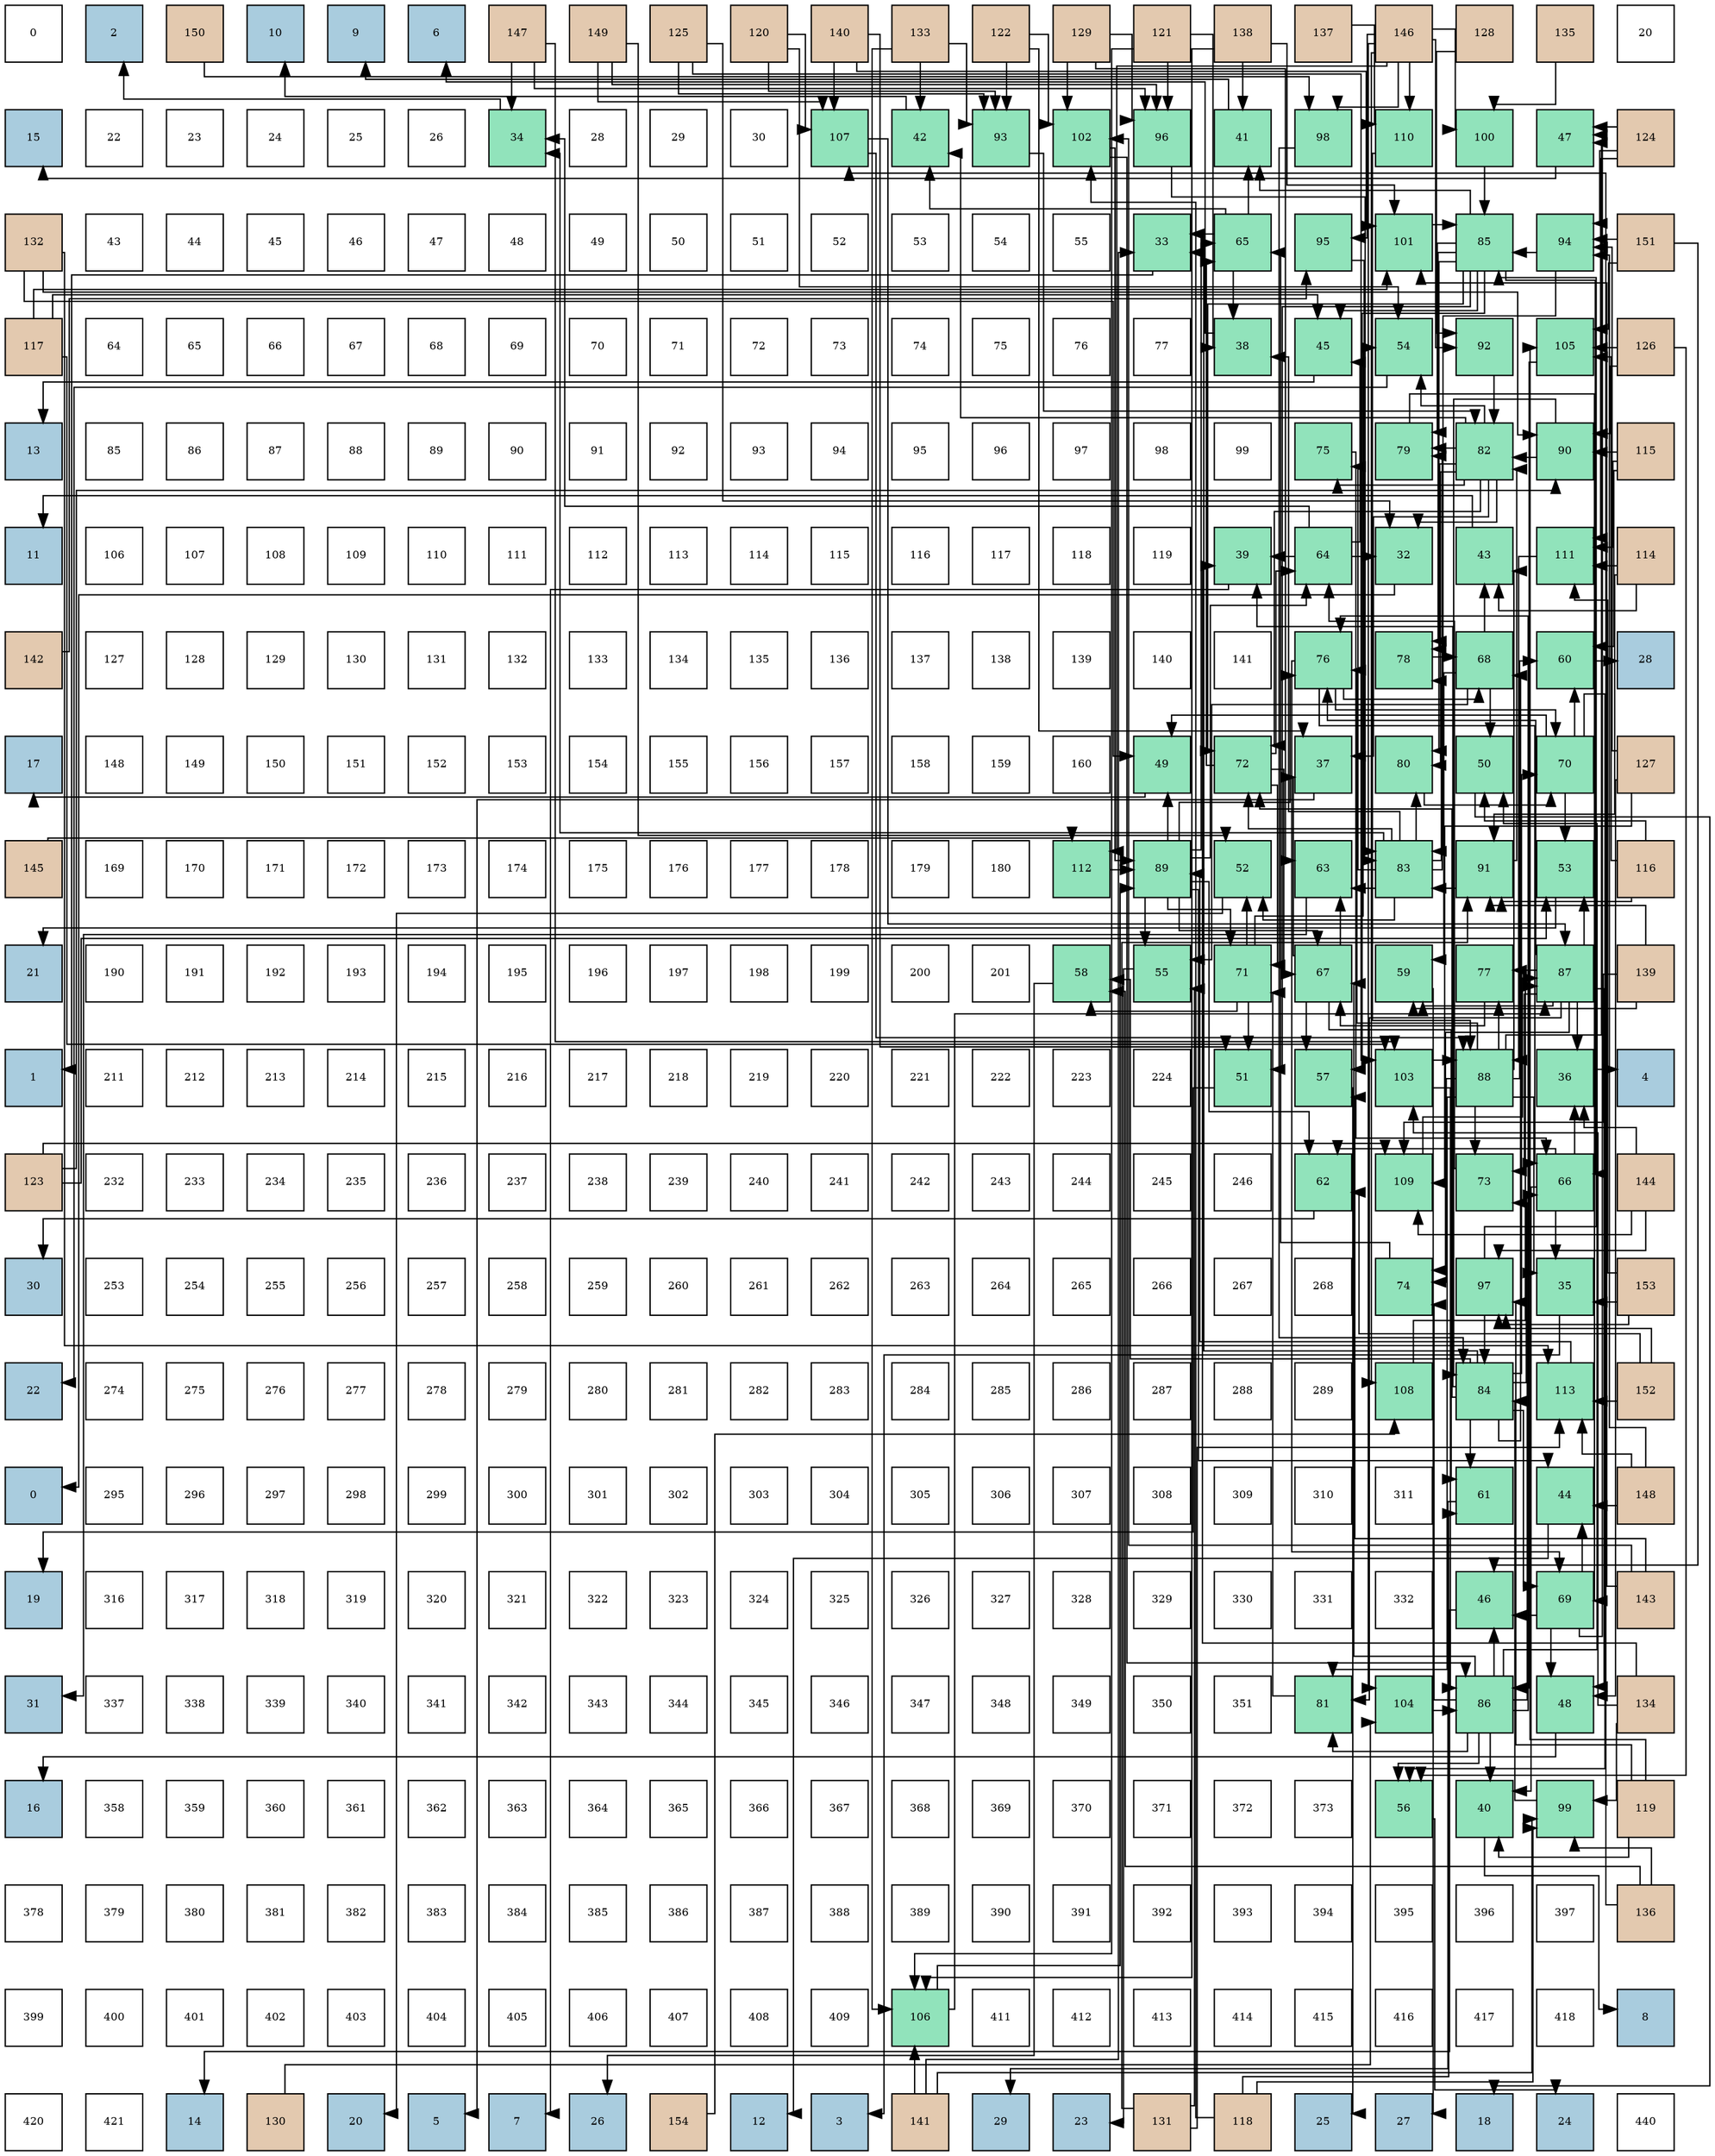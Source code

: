 digraph layout{
 rankdir=TB;
 splines=ortho;
 node [style=filled shape=square fixedsize=true width=0.6];
0[label="0", fontsize=8, fillcolor="#ffffff"];
1[label="2", fontsize=8, fillcolor="#a9ccde"];
2[label="150", fontsize=8, fillcolor="#e3c9af"];
3[label="10", fontsize=8, fillcolor="#a9ccde"];
4[label="9", fontsize=8, fillcolor="#a9ccde"];
5[label="6", fontsize=8, fillcolor="#a9ccde"];
6[label="147", fontsize=8, fillcolor="#e3c9af"];
7[label="149", fontsize=8, fillcolor="#e3c9af"];
8[label="125", fontsize=8, fillcolor="#e3c9af"];
9[label="120", fontsize=8, fillcolor="#e3c9af"];
10[label="140", fontsize=8, fillcolor="#e3c9af"];
11[label="133", fontsize=8, fillcolor="#e3c9af"];
12[label="122", fontsize=8, fillcolor="#e3c9af"];
13[label="129", fontsize=8, fillcolor="#e3c9af"];
14[label="121", fontsize=8, fillcolor="#e3c9af"];
15[label="138", fontsize=8, fillcolor="#e3c9af"];
16[label="137", fontsize=8, fillcolor="#e3c9af"];
17[label="146", fontsize=8, fillcolor="#e3c9af"];
18[label="128", fontsize=8, fillcolor="#e3c9af"];
19[label="135", fontsize=8, fillcolor="#e3c9af"];
20[label="20", fontsize=8, fillcolor="#ffffff"];
21[label="15", fontsize=8, fillcolor="#a9ccde"];
22[label="22", fontsize=8, fillcolor="#ffffff"];
23[label="23", fontsize=8, fillcolor="#ffffff"];
24[label="24", fontsize=8, fillcolor="#ffffff"];
25[label="25", fontsize=8, fillcolor="#ffffff"];
26[label="26", fontsize=8, fillcolor="#ffffff"];
27[label="34", fontsize=8, fillcolor="#91e3bb"];
28[label="28", fontsize=8, fillcolor="#ffffff"];
29[label="29", fontsize=8, fillcolor="#ffffff"];
30[label="30", fontsize=8, fillcolor="#ffffff"];
31[label="107", fontsize=8, fillcolor="#91e3bb"];
32[label="42", fontsize=8, fillcolor="#91e3bb"];
33[label="93", fontsize=8, fillcolor="#91e3bb"];
34[label="102", fontsize=8, fillcolor="#91e3bb"];
35[label="96", fontsize=8, fillcolor="#91e3bb"];
36[label="41", fontsize=8, fillcolor="#91e3bb"];
37[label="98", fontsize=8, fillcolor="#91e3bb"];
38[label="110", fontsize=8, fillcolor="#91e3bb"];
39[label="100", fontsize=8, fillcolor="#91e3bb"];
40[label="47", fontsize=8, fillcolor="#91e3bb"];
41[label="124", fontsize=8, fillcolor="#e3c9af"];
42[label="132", fontsize=8, fillcolor="#e3c9af"];
43[label="43", fontsize=8, fillcolor="#ffffff"];
44[label="44", fontsize=8, fillcolor="#ffffff"];
45[label="45", fontsize=8, fillcolor="#ffffff"];
46[label="46", fontsize=8, fillcolor="#ffffff"];
47[label="47", fontsize=8, fillcolor="#ffffff"];
48[label="48", fontsize=8, fillcolor="#ffffff"];
49[label="49", fontsize=8, fillcolor="#ffffff"];
50[label="50", fontsize=8, fillcolor="#ffffff"];
51[label="51", fontsize=8, fillcolor="#ffffff"];
52[label="52", fontsize=8, fillcolor="#ffffff"];
53[label="53", fontsize=8, fillcolor="#ffffff"];
54[label="54", fontsize=8, fillcolor="#ffffff"];
55[label="55", fontsize=8, fillcolor="#ffffff"];
56[label="33", fontsize=8, fillcolor="#91e3bb"];
57[label="65", fontsize=8, fillcolor="#91e3bb"];
58[label="95", fontsize=8, fillcolor="#91e3bb"];
59[label="101", fontsize=8, fillcolor="#91e3bb"];
60[label="85", fontsize=8, fillcolor="#91e3bb"];
61[label="94", fontsize=8, fillcolor="#91e3bb"];
62[label="151", fontsize=8, fillcolor="#e3c9af"];
63[label="117", fontsize=8, fillcolor="#e3c9af"];
64[label="64", fontsize=8, fillcolor="#ffffff"];
65[label="65", fontsize=8, fillcolor="#ffffff"];
66[label="66", fontsize=8, fillcolor="#ffffff"];
67[label="67", fontsize=8, fillcolor="#ffffff"];
68[label="68", fontsize=8, fillcolor="#ffffff"];
69[label="69", fontsize=8, fillcolor="#ffffff"];
70[label="70", fontsize=8, fillcolor="#ffffff"];
71[label="71", fontsize=8, fillcolor="#ffffff"];
72[label="72", fontsize=8, fillcolor="#ffffff"];
73[label="73", fontsize=8, fillcolor="#ffffff"];
74[label="74", fontsize=8, fillcolor="#ffffff"];
75[label="75", fontsize=8, fillcolor="#ffffff"];
76[label="76", fontsize=8, fillcolor="#ffffff"];
77[label="77", fontsize=8, fillcolor="#ffffff"];
78[label="38", fontsize=8, fillcolor="#91e3bb"];
79[label="45", fontsize=8, fillcolor="#91e3bb"];
80[label="54", fontsize=8, fillcolor="#91e3bb"];
81[label="92", fontsize=8, fillcolor="#91e3bb"];
82[label="105", fontsize=8, fillcolor="#91e3bb"];
83[label="126", fontsize=8, fillcolor="#e3c9af"];
84[label="13", fontsize=8, fillcolor="#a9ccde"];
85[label="85", fontsize=8, fillcolor="#ffffff"];
86[label="86", fontsize=8, fillcolor="#ffffff"];
87[label="87", fontsize=8, fillcolor="#ffffff"];
88[label="88", fontsize=8, fillcolor="#ffffff"];
89[label="89", fontsize=8, fillcolor="#ffffff"];
90[label="90", fontsize=8, fillcolor="#ffffff"];
91[label="91", fontsize=8, fillcolor="#ffffff"];
92[label="92", fontsize=8, fillcolor="#ffffff"];
93[label="93", fontsize=8, fillcolor="#ffffff"];
94[label="94", fontsize=8, fillcolor="#ffffff"];
95[label="95", fontsize=8, fillcolor="#ffffff"];
96[label="96", fontsize=8, fillcolor="#ffffff"];
97[label="97", fontsize=8, fillcolor="#ffffff"];
98[label="98", fontsize=8, fillcolor="#ffffff"];
99[label="99", fontsize=8, fillcolor="#ffffff"];
100[label="75", fontsize=8, fillcolor="#91e3bb"];
101[label="79", fontsize=8, fillcolor="#91e3bb"];
102[label="82", fontsize=8, fillcolor="#91e3bb"];
103[label="90", fontsize=8, fillcolor="#91e3bb"];
104[label="115", fontsize=8, fillcolor="#e3c9af"];
105[label="11", fontsize=8, fillcolor="#a9ccde"];
106[label="106", fontsize=8, fillcolor="#ffffff"];
107[label="107", fontsize=8, fillcolor="#ffffff"];
108[label="108", fontsize=8, fillcolor="#ffffff"];
109[label="109", fontsize=8, fillcolor="#ffffff"];
110[label="110", fontsize=8, fillcolor="#ffffff"];
111[label="111", fontsize=8, fillcolor="#ffffff"];
112[label="112", fontsize=8, fillcolor="#ffffff"];
113[label="113", fontsize=8, fillcolor="#ffffff"];
114[label="114", fontsize=8, fillcolor="#ffffff"];
115[label="115", fontsize=8, fillcolor="#ffffff"];
116[label="116", fontsize=8, fillcolor="#ffffff"];
117[label="117", fontsize=8, fillcolor="#ffffff"];
118[label="118", fontsize=8, fillcolor="#ffffff"];
119[label="119", fontsize=8, fillcolor="#ffffff"];
120[label="39", fontsize=8, fillcolor="#91e3bb"];
121[label="64", fontsize=8, fillcolor="#91e3bb"];
122[label="32", fontsize=8, fillcolor="#91e3bb"];
123[label="43", fontsize=8, fillcolor="#91e3bb"];
124[label="111", fontsize=8, fillcolor="#91e3bb"];
125[label="114", fontsize=8, fillcolor="#e3c9af"];
126[label="142", fontsize=8, fillcolor="#e3c9af"];
127[label="127", fontsize=8, fillcolor="#ffffff"];
128[label="128", fontsize=8, fillcolor="#ffffff"];
129[label="129", fontsize=8, fillcolor="#ffffff"];
130[label="130", fontsize=8, fillcolor="#ffffff"];
131[label="131", fontsize=8, fillcolor="#ffffff"];
132[label="132", fontsize=8, fillcolor="#ffffff"];
133[label="133", fontsize=8, fillcolor="#ffffff"];
134[label="134", fontsize=8, fillcolor="#ffffff"];
135[label="135", fontsize=8, fillcolor="#ffffff"];
136[label="136", fontsize=8, fillcolor="#ffffff"];
137[label="137", fontsize=8, fillcolor="#ffffff"];
138[label="138", fontsize=8, fillcolor="#ffffff"];
139[label="139", fontsize=8, fillcolor="#ffffff"];
140[label="140", fontsize=8, fillcolor="#ffffff"];
141[label="141", fontsize=8, fillcolor="#ffffff"];
142[label="76", fontsize=8, fillcolor="#91e3bb"];
143[label="78", fontsize=8, fillcolor="#91e3bb"];
144[label="68", fontsize=8, fillcolor="#91e3bb"];
145[label="60", fontsize=8, fillcolor="#91e3bb"];
146[label="28", fontsize=8, fillcolor="#a9ccde"];
147[label="17", fontsize=8, fillcolor="#a9ccde"];
148[label="148", fontsize=8, fillcolor="#ffffff"];
149[label="149", fontsize=8, fillcolor="#ffffff"];
150[label="150", fontsize=8, fillcolor="#ffffff"];
151[label="151", fontsize=8, fillcolor="#ffffff"];
152[label="152", fontsize=8, fillcolor="#ffffff"];
153[label="153", fontsize=8, fillcolor="#ffffff"];
154[label="154", fontsize=8, fillcolor="#ffffff"];
155[label="155", fontsize=8, fillcolor="#ffffff"];
156[label="156", fontsize=8, fillcolor="#ffffff"];
157[label="157", fontsize=8, fillcolor="#ffffff"];
158[label="158", fontsize=8, fillcolor="#ffffff"];
159[label="159", fontsize=8, fillcolor="#ffffff"];
160[label="160", fontsize=8, fillcolor="#ffffff"];
161[label="49", fontsize=8, fillcolor="#91e3bb"];
162[label="72", fontsize=8, fillcolor="#91e3bb"];
163[label="37", fontsize=8, fillcolor="#91e3bb"];
164[label="80", fontsize=8, fillcolor="#91e3bb"];
165[label="50", fontsize=8, fillcolor="#91e3bb"];
166[label="70", fontsize=8, fillcolor="#91e3bb"];
167[label="127", fontsize=8, fillcolor="#e3c9af"];
168[label="145", fontsize=8, fillcolor="#e3c9af"];
169[label="169", fontsize=8, fillcolor="#ffffff"];
170[label="170", fontsize=8, fillcolor="#ffffff"];
171[label="171", fontsize=8, fillcolor="#ffffff"];
172[label="172", fontsize=8, fillcolor="#ffffff"];
173[label="173", fontsize=8, fillcolor="#ffffff"];
174[label="174", fontsize=8, fillcolor="#ffffff"];
175[label="175", fontsize=8, fillcolor="#ffffff"];
176[label="176", fontsize=8, fillcolor="#ffffff"];
177[label="177", fontsize=8, fillcolor="#ffffff"];
178[label="178", fontsize=8, fillcolor="#ffffff"];
179[label="179", fontsize=8, fillcolor="#ffffff"];
180[label="180", fontsize=8, fillcolor="#ffffff"];
181[label="112", fontsize=8, fillcolor="#91e3bb"];
182[label="89", fontsize=8, fillcolor="#91e3bb"];
183[label="52", fontsize=8, fillcolor="#91e3bb"];
184[label="63", fontsize=8, fillcolor="#91e3bb"];
185[label="83", fontsize=8, fillcolor="#91e3bb"];
186[label="91", fontsize=8, fillcolor="#91e3bb"];
187[label="53", fontsize=8, fillcolor="#91e3bb"];
188[label="116", fontsize=8, fillcolor="#e3c9af"];
189[label="21", fontsize=8, fillcolor="#a9ccde"];
190[label="190", fontsize=8, fillcolor="#ffffff"];
191[label="191", fontsize=8, fillcolor="#ffffff"];
192[label="192", fontsize=8, fillcolor="#ffffff"];
193[label="193", fontsize=8, fillcolor="#ffffff"];
194[label="194", fontsize=8, fillcolor="#ffffff"];
195[label="195", fontsize=8, fillcolor="#ffffff"];
196[label="196", fontsize=8, fillcolor="#ffffff"];
197[label="197", fontsize=8, fillcolor="#ffffff"];
198[label="198", fontsize=8, fillcolor="#ffffff"];
199[label="199", fontsize=8, fillcolor="#ffffff"];
200[label="200", fontsize=8, fillcolor="#ffffff"];
201[label="201", fontsize=8, fillcolor="#ffffff"];
202[label="58", fontsize=8, fillcolor="#91e3bb"];
203[label="55", fontsize=8, fillcolor="#91e3bb"];
204[label="71", fontsize=8, fillcolor="#91e3bb"];
205[label="67", fontsize=8, fillcolor="#91e3bb"];
206[label="59", fontsize=8, fillcolor="#91e3bb"];
207[label="77", fontsize=8, fillcolor="#91e3bb"];
208[label="87", fontsize=8, fillcolor="#91e3bb"];
209[label="139", fontsize=8, fillcolor="#e3c9af"];
210[label="1", fontsize=8, fillcolor="#a9ccde"];
211[label="211", fontsize=8, fillcolor="#ffffff"];
212[label="212", fontsize=8, fillcolor="#ffffff"];
213[label="213", fontsize=8, fillcolor="#ffffff"];
214[label="214", fontsize=8, fillcolor="#ffffff"];
215[label="215", fontsize=8, fillcolor="#ffffff"];
216[label="216", fontsize=8, fillcolor="#ffffff"];
217[label="217", fontsize=8, fillcolor="#ffffff"];
218[label="218", fontsize=8, fillcolor="#ffffff"];
219[label="219", fontsize=8, fillcolor="#ffffff"];
220[label="220", fontsize=8, fillcolor="#ffffff"];
221[label="221", fontsize=8, fillcolor="#ffffff"];
222[label="222", fontsize=8, fillcolor="#ffffff"];
223[label="223", fontsize=8, fillcolor="#ffffff"];
224[label="224", fontsize=8, fillcolor="#ffffff"];
225[label="51", fontsize=8, fillcolor="#91e3bb"];
226[label="57", fontsize=8, fillcolor="#91e3bb"];
227[label="103", fontsize=8, fillcolor="#91e3bb"];
228[label="88", fontsize=8, fillcolor="#91e3bb"];
229[label="36", fontsize=8, fillcolor="#91e3bb"];
230[label="4", fontsize=8, fillcolor="#a9ccde"];
231[label="123", fontsize=8, fillcolor="#e3c9af"];
232[label="232", fontsize=8, fillcolor="#ffffff"];
233[label="233", fontsize=8, fillcolor="#ffffff"];
234[label="234", fontsize=8, fillcolor="#ffffff"];
235[label="235", fontsize=8, fillcolor="#ffffff"];
236[label="236", fontsize=8, fillcolor="#ffffff"];
237[label="237", fontsize=8, fillcolor="#ffffff"];
238[label="238", fontsize=8, fillcolor="#ffffff"];
239[label="239", fontsize=8, fillcolor="#ffffff"];
240[label="240", fontsize=8, fillcolor="#ffffff"];
241[label="241", fontsize=8, fillcolor="#ffffff"];
242[label="242", fontsize=8, fillcolor="#ffffff"];
243[label="243", fontsize=8, fillcolor="#ffffff"];
244[label="244", fontsize=8, fillcolor="#ffffff"];
245[label="245", fontsize=8, fillcolor="#ffffff"];
246[label="246", fontsize=8, fillcolor="#ffffff"];
247[label="62", fontsize=8, fillcolor="#91e3bb"];
248[label="109", fontsize=8, fillcolor="#91e3bb"];
249[label="73", fontsize=8, fillcolor="#91e3bb"];
250[label="66", fontsize=8, fillcolor="#91e3bb"];
251[label="144", fontsize=8, fillcolor="#e3c9af"];
252[label="30", fontsize=8, fillcolor="#a9ccde"];
253[label="253", fontsize=8, fillcolor="#ffffff"];
254[label="254", fontsize=8, fillcolor="#ffffff"];
255[label="255", fontsize=8, fillcolor="#ffffff"];
256[label="256", fontsize=8, fillcolor="#ffffff"];
257[label="257", fontsize=8, fillcolor="#ffffff"];
258[label="258", fontsize=8, fillcolor="#ffffff"];
259[label="259", fontsize=8, fillcolor="#ffffff"];
260[label="260", fontsize=8, fillcolor="#ffffff"];
261[label="261", fontsize=8, fillcolor="#ffffff"];
262[label="262", fontsize=8, fillcolor="#ffffff"];
263[label="263", fontsize=8, fillcolor="#ffffff"];
264[label="264", fontsize=8, fillcolor="#ffffff"];
265[label="265", fontsize=8, fillcolor="#ffffff"];
266[label="266", fontsize=8, fillcolor="#ffffff"];
267[label="267", fontsize=8, fillcolor="#ffffff"];
268[label="268", fontsize=8, fillcolor="#ffffff"];
269[label="74", fontsize=8, fillcolor="#91e3bb"];
270[label="97", fontsize=8, fillcolor="#91e3bb"];
271[label="35", fontsize=8, fillcolor="#91e3bb"];
272[label="153", fontsize=8, fillcolor="#e3c9af"];
273[label="22", fontsize=8, fillcolor="#a9ccde"];
274[label="274", fontsize=8, fillcolor="#ffffff"];
275[label="275", fontsize=8, fillcolor="#ffffff"];
276[label="276", fontsize=8, fillcolor="#ffffff"];
277[label="277", fontsize=8, fillcolor="#ffffff"];
278[label="278", fontsize=8, fillcolor="#ffffff"];
279[label="279", fontsize=8, fillcolor="#ffffff"];
280[label="280", fontsize=8, fillcolor="#ffffff"];
281[label="281", fontsize=8, fillcolor="#ffffff"];
282[label="282", fontsize=8, fillcolor="#ffffff"];
283[label="283", fontsize=8, fillcolor="#ffffff"];
284[label="284", fontsize=8, fillcolor="#ffffff"];
285[label="285", fontsize=8, fillcolor="#ffffff"];
286[label="286", fontsize=8, fillcolor="#ffffff"];
287[label="287", fontsize=8, fillcolor="#ffffff"];
288[label="288", fontsize=8, fillcolor="#ffffff"];
289[label="289", fontsize=8, fillcolor="#ffffff"];
290[label="108", fontsize=8, fillcolor="#91e3bb"];
291[label="84", fontsize=8, fillcolor="#91e3bb"];
292[label="113", fontsize=8, fillcolor="#91e3bb"];
293[label="152", fontsize=8, fillcolor="#e3c9af"];
294[label="0", fontsize=8, fillcolor="#a9ccde"];
295[label="295", fontsize=8, fillcolor="#ffffff"];
296[label="296", fontsize=8, fillcolor="#ffffff"];
297[label="297", fontsize=8, fillcolor="#ffffff"];
298[label="298", fontsize=8, fillcolor="#ffffff"];
299[label="299", fontsize=8, fillcolor="#ffffff"];
300[label="300", fontsize=8, fillcolor="#ffffff"];
301[label="301", fontsize=8, fillcolor="#ffffff"];
302[label="302", fontsize=8, fillcolor="#ffffff"];
303[label="303", fontsize=8, fillcolor="#ffffff"];
304[label="304", fontsize=8, fillcolor="#ffffff"];
305[label="305", fontsize=8, fillcolor="#ffffff"];
306[label="306", fontsize=8, fillcolor="#ffffff"];
307[label="307", fontsize=8, fillcolor="#ffffff"];
308[label="308", fontsize=8, fillcolor="#ffffff"];
309[label="309", fontsize=8, fillcolor="#ffffff"];
310[label="310", fontsize=8, fillcolor="#ffffff"];
311[label="311", fontsize=8, fillcolor="#ffffff"];
312[label="61", fontsize=8, fillcolor="#91e3bb"];
313[label="44", fontsize=8, fillcolor="#91e3bb"];
314[label="148", fontsize=8, fillcolor="#e3c9af"];
315[label="19", fontsize=8, fillcolor="#a9ccde"];
316[label="316", fontsize=8, fillcolor="#ffffff"];
317[label="317", fontsize=8, fillcolor="#ffffff"];
318[label="318", fontsize=8, fillcolor="#ffffff"];
319[label="319", fontsize=8, fillcolor="#ffffff"];
320[label="320", fontsize=8, fillcolor="#ffffff"];
321[label="321", fontsize=8, fillcolor="#ffffff"];
322[label="322", fontsize=8, fillcolor="#ffffff"];
323[label="323", fontsize=8, fillcolor="#ffffff"];
324[label="324", fontsize=8, fillcolor="#ffffff"];
325[label="325", fontsize=8, fillcolor="#ffffff"];
326[label="326", fontsize=8, fillcolor="#ffffff"];
327[label="327", fontsize=8, fillcolor="#ffffff"];
328[label="328", fontsize=8, fillcolor="#ffffff"];
329[label="329", fontsize=8, fillcolor="#ffffff"];
330[label="330", fontsize=8, fillcolor="#ffffff"];
331[label="331", fontsize=8, fillcolor="#ffffff"];
332[label="332", fontsize=8, fillcolor="#ffffff"];
333[label="46", fontsize=8, fillcolor="#91e3bb"];
334[label="69", fontsize=8, fillcolor="#91e3bb"];
335[label="143", fontsize=8, fillcolor="#e3c9af"];
336[label="31", fontsize=8, fillcolor="#a9ccde"];
337[label="337", fontsize=8, fillcolor="#ffffff"];
338[label="338", fontsize=8, fillcolor="#ffffff"];
339[label="339", fontsize=8, fillcolor="#ffffff"];
340[label="340", fontsize=8, fillcolor="#ffffff"];
341[label="341", fontsize=8, fillcolor="#ffffff"];
342[label="342", fontsize=8, fillcolor="#ffffff"];
343[label="343", fontsize=8, fillcolor="#ffffff"];
344[label="344", fontsize=8, fillcolor="#ffffff"];
345[label="345", fontsize=8, fillcolor="#ffffff"];
346[label="346", fontsize=8, fillcolor="#ffffff"];
347[label="347", fontsize=8, fillcolor="#ffffff"];
348[label="348", fontsize=8, fillcolor="#ffffff"];
349[label="349", fontsize=8, fillcolor="#ffffff"];
350[label="350", fontsize=8, fillcolor="#ffffff"];
351[label="351", fontsize=8, fillcolor="#ffffff"];
352[label="81", fontsize=8, fillcolor="#91e3bb"];
353[label="104", fontsize=8, fillcolor="#91e3bb"];
354[label="86", fontsize=8, fillcolor="#91e3bb"];
355[label="48", fontsize=8, fillcolor="#91e3bb"];
356[label="134", fontsize=8, fillcolor="#e3c9af"];
357[label="16", fontsize=8, fillcolor="#a9ccde"];
358[label="358", fontsize=8, fillcolor="#ffffff"];
359[label="359", fontsize=8, fillcolor="#ffffff"];
360[label="360", fontsize=8, fillcolor="#ffffff"];
361[label="361", fontsize=8, fillcolor="#ffffff"];
362[label="362", fontsize=8, fillcolor="#ffffff"];
363[label="363", fontsize=8, fillcolor="#ffffff"];
364[label="364", fontsize=8, fillcolor="#ffffff"];
365[label="365", fontsize=8, fillcolor="#ffffff"];
366[label="366", fontsize=8, fillcolor="#ffffff"];
367[label="367", fontsize=8, fillcolor="#ffffff"];
368[label="368", fontsize=8, fillcolor="#ffffff"];
369[label="369", fontsize=8, fillcolor="#ffffff"];
370[label="370", fontsize=8, fillcolor="#ffffff"];
371[label="371", fontsize=8, fillcolor="#ffffff"];
372[label="372", fontsize=8, fillcolor="#ffffff"];
373[label="373", fontsize=8, fillcolor="#ffffff"];
374[label="56", fontsize=8, fillcolor="#91e3bb"];
375[label="40", fontsize=8, fillcolor="#91e3bb"];
376[label="99", fontsize=8, fillcolor="#91e3bb"];
377[label="119", fontsize=8, fillcolor="#e3c9af"];
378[label="378", fontsize=8, fillcolor="#ffffff"];
379[label="379", fontsize=8, fillcolor="#ffffff"];
380[label="380", fontsize=8, fillcolor="#ffffff"];
381[label="381", fontsize=8, fillcolor="#ffffff"];
382[label="382", fontsize=8, fillcolor="#ffffff"];
383[label="383", fontsize=8, fillcolor="#ffffff"];
384[label="384", fontsize=8, fillcolor="#ffffff"];
385[label="385", fontsize=8, fillcolor="#ffffff"];
386[label="386", fontsize=8, fillcolor="#ffffff"];
387[label="387", fontsize=8, fillcolor="#ffffff"];
388[label="388", fontsize=8, fillcolor="#ffffff"];
389[label="389", fontsize=8, fillcolor="#ffffff"];
390[label="390", fontsize=8, fillcolor="#ffffff"];
391[label="391", fontsize=8, fillcolor="#ffffff"];
392[label="392", fontsize=8, fillcolor="#ffffff"];
393[label="393", fontsize=8, fillcolor="#ffffff"];
394[label="394", fontsize=8, fillcolor="#ffffff"];
395[label="395", fontsize=8, fillcolor="#ffffff"];
396[label="396", fontsize=8, fillcolor="#ffffff"];
397[label="397", fontsize=8, fillcolor="#ffffff"];
398[label="136", fontsize=8, fillcolor="#e3c9af"];
399[label="399", fontsize=8, fillcolor="#ffffff"];
400[label="400", fontsize=8, fillcolor="#ffffff"];
401[label="401", fontsize=8, fillcolor="#ffffff"];
402[label="402", fontsize=8, fillcolor="#ffffff"];
403[label="403", fontsize=8, fillcolor="#ffffff"];
404[label="404", fontsize=8, fillcolor="#ffffff"];
405[label="405", fontsize=8, fillcolor="#ffffff"];
406[label="406", fontsize=8, fillcolor="#ffffff"];
407[label="407", fontsize=8, fillcolor="#ffffff"];
408[label="408", fontsize=8, fillcolor="#ffffff"];
409[label="409", fontsize=8, fillcolor="#ffffff"];
410[label="106", fontsize=8, fillcolor="#91e3bb"];
411[label="411", fontsize=8, fillcolor="#ffffff"];
412[label="412", fontsize=8, fillcolor="#ffffff"];
413[label="413", fontsize=8, fillcolor="#ffffff"];
414[label="414", fontsize=8, fillcolor="#ffffff"];
415[label="415", fontsize=8, fillcolor="#ffffff"];
416[label="416", fontsize=8, fillcolor="#ffffff"];
417[label="417", fontsize=8, fillcolor="#ffffff"];
418[label="418", fontsize=8, fillcolor="#ffffff"];
419[label="8", fontsize=8, fillcolor="#a9ccde"];
420[label="420", fontsize=8, fillcolor="#ffffff"];
421[label="421", fontsize=8, fillcolor="#ffffff"];
422[label="14", fontsize=8, fillcolor="#a9ccde"];
423[label="130", fontsize=8, fillcolor="#e3c9af"];
424[label="20", fontsize=8, fillcolor="#a9ccde"];
425[label="5", fontsize=8, fillcolor="#a9ccde"];
426[label="7", fontsize=8, fillcolor="#a9ccde"];
427[label="26", fontsize=8, fillcolor="#a9ccde"];
428[label="154", fontsize=8, fillcolor="#e3c9af"];
429[label="12", fontsize=8, fillcolor="#a9ccde"];
430[label="3", fontsize=8, fillcolor="#a9ccde"];
431[label="141", fontsize=8, fillcolor="#e3c9af"];
432[label="29", fontsize=8, fillcolor="#a9ccde"];
433[label="23", fontsize=8, fillcolor="#a9ccde"];
434[label="131", fontsize=8, fillcolor="#e3c9af"];
435[label="118", fontsize=8, fillcolor="#e3c9af"];
436[label="25", fontsize=8, fillcolor="#a9ccde"];
437[label="27", fontsize=8, fillcolor="#a9ccde"];
438[label="18", fontsize=8, fillcolor="#a9ccde"];
439[label="24", fontsize=8, fillcolor="#a9ccde"];
440[label="440", fontsize=8, fillcolor="#ffffff"];
edge [constraint=false, style=vis];122 -> 294;
56 -> 210;
27 -> 1;
271 -> 430;
229 -> 230;
163 -> 425;
78 -> 5;
120 -> 426;
375 -> 419;
36 -> 4;
32 -> 3;
123 -> 105;
313 -> 429;
79 -> 84;
333 -> 422;
40 -> 21;
355 -> 357;
161 -> 147;
165 -> 438;
225 -> 315;
183 -> 424;
187 -> 189;
80 -> 273;
203 -> 433;
374 -> 439;
226 -> 436;
202 -> 427;
206 -> 437;
145 -> 146;
312 -> 432;
247 -> 252;
184 -> 336;
121 -> 122;
121 -> 27;
121 -> 120;
121 -> 79;
57 -> 56;
57 -> 78;
57 -> 36;
57 -> 32;
250 -> 271;
250 -> 229;
250 -> 375;
250 -> 247;
205 -> 163;
205 -> 226;
205 -> 312;
205 -> 184;
144 -> 123;
144 -> 165;
144 -> 203;
144 -> 206;
334 -> 313;
334 -> 333;
334 -> 40;
334 -> 355;
166 -> 161;
166 -> 187;
166 -> 374;
166 -> 145;
204 -> 225;
204 -> 183;
204 -> 80;
204 -> 202;
162 -> 121;
162 -> 57;
162 -> 205;
162 -> 204;
249 -> 121;
269 -> 57;
100 -> 250;
142 -> 250;
142 -> 144;
142 -> 334;
142 -> 166;
207 -> 205;
143 -> 144;
101 -> 334;
164 -> 166;
352 -> 204;
102 -> 122;
102 -> 163;
102 -> 32;
102 -> 80;
102 -> 162;
102 -> 100;
102 -> 143;
102 -> 101;
102 -> 164;
185 -> 27;
185 -> 78;
185 -> 183;
185 -> 184;
185 -> 162;
185 -> 100;
185 -> 143;
185 -> 101;
185 -> 164;
291 -> 56;
291 -> 120;
291 -> 202;
291 -> 312;
291 -> 250;
291 -> 144;
291 -> 334;
291 -> 166;
291 -> 162;
60 -> 36;
60 -> 79;
60 -> 225;
60 -> 226;
60 -> 250;
60 -> 162;
60 -> 143;
60 -> 101;
60 -> 164;
354 -> 375;
354 -> 333;
354 -> 165;
354 -> 374;
354 -> 205;
354 -> 249;
354 -> 269;
354 -> 142;
354 -> 352;
208 -> 229;
208 -> 355;
208 -> 187;
208 -> 206;
208 -> 249;
208 -> 269;
208 -> 142;
208 -> 207;
208 -> 352;
228 -> 271;
228 -> 123;
228 -> 40;
228 -> 145;
228 -> 249;
228 -> 269;
228 -> 142;
228 -> 207;
228 -> 352;
182 -> 313;
182 -> 161;
182 -> 203;
182 -> 247;
182 -> 121;
182 -> 57;
182 -> 205;
182 -> 204;
182 -> 142;
103 -> 102;
103 -> 291;
186 -> 102;
186 -> 185;
81 -> 102;
33 -> 102;
61 -> 185;
61 -> 60;
58 -> 185;
35 -> 185;
270 -> 291;
270 -> 60;
37 -> 291;
376 -> 291;
39 -> 60;
59 -> 60;
34 -> 354;
34 -> 182;
227 -> 354;
227 -> 228;
353 -> 354;
82 -> 354;
410 -> 208;
410 -> 182;
31 -> 208;
31 -> 228;
290 -> 208;
248 -> 208;
38 -> 228;
124 -> 228;
181 -> 182;
292 -> 182;
125 -> 123;
125 -> 186;
125 -> 124;
104 -> 145;
104 -> 103;
104 -> 124;
188 -> 165;
188 -> 186;
188 -> 82;
63 -> 79;
63 -> 59;
63 -> 227;
435 -> 312;
435 -> 376;
435 -> 34;
377 -> 375;
377 -> 270;
377 -> 82;
9 -> 80;
9 -> 33;
9 -> 31;
14 -> 78;
14 -> 35;
14 -> 410;
12 -> 163;
12 -> 33;
12 -> 34;
231 -> 187;
231 -> 103;
231 -> 248;
41 -> 40;
41 -> 61;
41 -> 124;
8 -> 122;
8 -> 33;
8 -> 227;
83 -> 374;
83 -> 103;
83 -> 82;
167 -> 355;
167 -> 61;
167 -> 248;
18 -> 81;
13 -> 184;
13 -> 35;
13 -> 34;
423 -> 353;
434 -> 203;
434 -> 186;
434 -> 292;
42 -> 161;
42 -> 103;
42 -> 292;
11 -> 32;
11 -> 33;
11 -> 410;
356 -> 120;
356 -> 376;
356 -> 227;
19 -> 39;
398 -> 202;
398 -> 376;
398 -> 31;
16 -> 38;
15 -> 36;
15 -> 59;
15 -> 410;
209 -> 206;
209 -> 186;
209 -> 248;
10 -> 225;
10 -> 59;
10 -> 31;
431 -> 56;
431 -> 376;
431 -> 410;
126 -> 58;
335 -> 226;
335 -> 59;
335 -> 34;
251 -> 229;
251 -> 270;
251 -> 248;
168 -> 181;
17 -> 81;
17 -> 58;
17 -> 37;
17 -> 39;
17 -> 353;
17 -> 290;
17 -> 38;
17 -> 181;
6 -> 27;
6 -> 35;
6 -> 227;
314 -> 313;
314 -> 61;
314 -> 292;
7 -> 183;
7 -> 35;
7 -> 31;
2 -> 37;
62 -> 333;
62 -> 61;
62 -> 82;
293 -> 247;
293 -> 270;
293 -> 292;
272 -> 271;
272 -> 270;
272 -> 124;
428 -> 290;
edge [constraint=true, style=invis];
0 -> 21 -> 42 -> 63 -> 84 -> 105 -> 126 -> 147 -> 168 -> 189 -> 210 -> 231 -> 252 -> 273 -> 294 -> 315 -> 336 -> 357 -> 378 -> 399 -> 420;
1 -> 22 -> 43 -> 64 -> 85 -> 106 -> 127 -> 148 -> 169 -> 190 -> 211 -> 232 -> 253 -> 274 -> 295 -> 316 -> 337 -> 358 -> 379 -> 400 -> 421;
2 -> 23 -> 44 -> 65 -> 86 -> 107 -> 128 -> 149 -> 170 -> 191 -> 212 -> 233 -> 254 -> 275 -> 296 -> 317 -> 338 -> 359 -> 380 -> 401 -> 422;
3 -> 24 -> 45 -> 66 -> 87 -> 108 -> 129 -> 150 -> 171 -> 192 -> 213 -> 234 -> 255 -> 276 -> 297 -> 318 -> 339 -> 360 -> 381 -> 402 -> 423;
4 -> 25 -> 46 -> 67 -> 88 -> 109 -> 130 -> 151 -> 172 -> 193 -> 214 -> 235 -> 256 -> 277 -> 298 -> 319 -> 340 -> 361 -> 382 -> 403 -> 424;
5 -> 26 -> 47 -> 68 -> 89 -> 110 -> 131 -> 152 -> 173 -> 194 -> 215 -> 236 -> 257 -> 278 -> 299 -> 320 -> 341 -> 362 -> 383 -> 404 -> 425;
6 -> 27 -> 48 -> 69 -> 90 -> 111 -> 132 -> 153 -> 174 -> 195 -> 216 -> 237 -> 258 -> 279 -> 300 -> 321 -> 342 -> 363 -> 384 -> 405 -> 426;
7 -> 28 -> 49 -> 70 -> 91 -> 112 -> 133 -> 154 -> 175 -> 196 -> 217 -> 238 -> 259 -> 280 -> 301 -> 322 -> 343 -> 364 -> 385 -> 406 -> 427;
8 -> 29 -> 50 -> 71 -> 92 -> 113 -> 134 -> 155 -> 176 -> 197 -> 218 -> 239 -> 260 -> 281 -> 302 -> 323 -> 344 -> 365 -> 386 -> 407 -> 428;
9 -> 30 -> 51 -> 72 -> 93 -> 114 -> 135 -> 156 -> 177 -> 198 -> 219 -> 240 -> 261 -> 282 -> 303 -> 324 -> 345 -> 366 -> 387 -> 408 -> 429;
10 -> 31 -> 52 -> 73 -> 94 -> 115 -> 136 -> 157 -> 178 -> 199 -> 220 -> 241 -> 262 -> 283 -> 304 -> 325 -> 346 -> 367 -> 388 -> 409 -> 430;
11 -> 32 -> 53 -> 74 -> 95 -> 116 -> 137 -> 158 -> 179 -> 200 -> 221 -> 242 -> 263 -> 284 -> 305 -> 326 -> 347 -> 368 -> 389 -> 410 -> 431;
12 -> 33 -> 54 -> 75 -> 96 -> 117 -> 138 -> 159 -> 180 -> 201 -> 222 -> 243 -> 264 -> 285 -> 306 -> 327 -> 348 -> 369 -> 390 -> 411 -> 432;
13 -> 34 -> 55 -> 76 -> 97 -> 118 -> 139 -> 160 -> 181 -> 202 -> 223 -> 244 -> 265 -> 286 -> 307 -> 328 -> 349 -> 370 -> 391 -> 412 -> 433;
14 -> 35 -> 56 -> 77 -> 98 -> 119 -> 140 -> 161 -> 182 -> 203 -> 224 -> 245 -> 266 -> 287 -> 308 -> 329 -> 350 -> 371 -> 392 -> 413 -> 434;
15 -> 36 -> 57 -> 78 -> 99 -> 120 -> 141 -> 162 -> 183 -> 204 -> 225 -> 246 -> 267 -> 288 -> 309 -> 330 -> 351 -> 372 -> 393 -> 414 -> 435;
16 -> 37 -> 58 -> 79 -> 100 -> 121 -> 142 -> 163 -> 184 -> 205 -> 226 -> 247 -> 268 -> 289 -> 310 -> 331 -> 352 -> 373 -> 394 -> 415 -> 436;
17 -> 38 -> 59 -> 80 -> 101 -> 122 -> 143 -> 164 -> 185 -> 206 -> 227 -> 248 -> 269 -> 290 -> 311 -> 332 -> 353 -> 374 -> 395 -> 416 -> 437;
18 -> 39 -> 60 -> 81 -> 102 -> 123 -> 144 -> 165 -> 186 -> 207 -> 228 -> 249 -> 270 -> 291 -> 312 -> 333 -> 354 -> 375 -> 396 -> 417 -> 438;
19 -> 40 -> 61 -> 82 -> 103 -> 124 -> 145 -> 166 -> 187 -> 208 -> 229 -> 250 -> 271 -> 292 -> 313 -> 334 -> 355 -> 376 -> 397 -> 418 -> 439;
20 -> 41 -> 62 -> 83 -> 104 -> 125 -> 146 -> 167 -> 188 -> 209 -> 230 -> 251 -> 272 -> 293 -> 314 -> 335 -> 356 -> 377 -> 398 -> 419 -> 440;
rank = same {0 -> 1 -> 2 -> 3 -> 4 -> 5 -> 6 -> 7 -> 8 -> 9 -> 10 -> 11 -> 12 -> 13 -> 14 -> 15 -> 16 -> 17 -> 18 -> 19 -> 20};
rank = same {21 -> 22 -> 23 -> 24 -> 25 -> 26 -> 27 -> 28 -> 29 -> 30 -> 31 -> 32 -> 33 -> 34 -> 35 -> 36 -> 37 -> 38 -> 39 -> 40 -> 41};
rank = same {42 -> 43 -> 44 -> 45 -> 46 -> 47 -> 48 -> 49 -> 50 -> 51 -> 52 -> 53 -> 54 -> 55 -> 56 -> 57 -> 58 -> 59 -> 60 -> 61 -> 62};
rank = same {63 -> 64 -> 65 -> 66 -> 67 -> 68 -> 69 -> 70 -> 71 -> 72 -> 73 -> 74 -> 75 -> 76 -> 77 -> 78 -> 79 -> 80 -> 81 -> 82 -> 83};
rank = same {84 -> 85 -> 86 -> 87 -> 88 -> 89 -> 90 -> 91 -> 92 -> 93 -> 94 -> 95 -> 96 -> 97 -> 98 -> 99 -> 100 -> 101 -> 102 -> 103 -> 104};
rank = same {105 -> 106 -> 107 -> 108 -> 109 -> 110 -> 111 -> 112 -> 113 -> 114 -> 115 -> 116 -> 117 -> 118 -> 119 -> 120 -> 121 -> 122 -> 123 -> 124 -> 125};
rank = same {126 -> 127 -> 128 -> 129 -> 130 -> 131 -> 132 -> 133 -> 134 -> 135 -> 136 -> 137 -> 138 -> 139 -> 140 -> 141 -> 142 -> 143 -> 144 -> 145 -> 146};
rank = same {147 -> 148 -> 149 -> 150 -> 151 -> 152 -> 153 -> 154 -> 155 -> 156 -> 157 -> 158 -> 159 -> 160 -> 161 -> 162 -> 163 -> 164 -> 165 -> 166 -> 167};
rank = same {168 -> 169 -> 170 -> 171 -> 172 -> 173 -> 174 -> 175 -> 176 -> 177 -> 178 -> 179 -> 180 -> 181 -> 182 -> 183 -> 184 -> 185 -> 186 -> 187 -> 188};
rank = same {189 -> 190 -> 191 -> 192 -> 193 -> 194 -> 195 -> 196 -> 197 -> 198 -> 199 -> 200 -> 201 -> 202 -> 203 -> 204 -> 205 -> 206 -> 207 -> 208 -> 209};
rank = same {210 -> 211 -> 212 -> 213 -> 214 -> 215 -> 216 -> 217 -> 218 -> 219 -> 220 -> 221 -> 222 -> 223 -> 224 -> 225 -> 226 -> 227 -> 228 -> 229 -> 230};
rank = same {231 -> 232 -> 233 -> 234 -> 235 -> 236 -> 237 -> 238 -> 239 -> 240 -> 241 -> 242 -> 243 -> 244 -> 245 -> 246 -> 247 -> 248 -> 249 -> 250 -> 251};
rank = same {252 -> 253 -> 254 -> 255 -> 256 -> 257 -> 258 -> 259 -> 260 -> 261 -> 262 -> 263 -> 264 -> 265 -> 266 -> 267 -> 268 -> 269 -> 270 -> 271 -> 272};
rank = same {273 -> 274 -> 275 -> 276 -> 277 -> 278 -> 279 -> 280 -> 281 -> 282 -> 283 -> 284 -> 285 -> 286 -> 287 -> 288 -> 289 -> 290 -> 291 -> 292 -> 293};
rank = same {294 -> 295 -> 296 -> 297 -> 298 -> 299 -> 300 -> 301 -> 302 -> 303 -> 304 -> 305 -> 306 -> 307 -> 308 -> 309 -> 310 -> 311 -> 312 -> 313 -> 314};
rank = same {315 -> 316 -> 317 -> 318 -> 319 -> 320 -> 321 -> 322 -> 323 -> 324 -> 325 -> 326 -> 327 -> 328 -> 329 -> 330 -> 331 -> 332 -> 333 -> 334 -> 335};
rank = same {336 -> 337 -> 338 -> 339 -> 340 -> 341 -> 342 -> 343 -> 344 -> 345 -> 346 -> 347 -> 348 -> 349 -> 350 -> 351 -> 352 -> 353 -> 354 -> 355 -> 356};
rank = same {357 -> 358 -> 359 -> 360 -> 361 -> 362 -> 363 -> 364 -> 365 -> 366 -> 367 -> 368 -> 369 -> 370 -> 371 -> 372 -> 373 -> 374 -> 375 -> 376 -> 377};
rank = same {378 -> 379 -> 380 -> 381 -> 382 -> 383 -> 384 -> 385 -> 386 -> 387 -> 388 -> 389 -> 390 -> 391 -> 392 -> 393 -> 394 -> 395 -> 396 -> 397 -> 398};
rank = same {399 -> 400 -> 401 -> 402 -> 403 -> 404 -> 405 -> 406 -> 407 -> 408 -> 409 -> 410 -> 411 -> 412 -> 413 -> 414 -> 415 -> 416 -> 417 -> 418 -> 419};
rank = same {420 -> 421 -> 422 -> 423 -> 424 -> 425 -> 426 -> 427 -> 428 -> 429 -> 430 -> 431 -> 432 -> 433 -> 434 -> 435 -> 436 -> 437 -> 438 -> 439 -> 440};
}